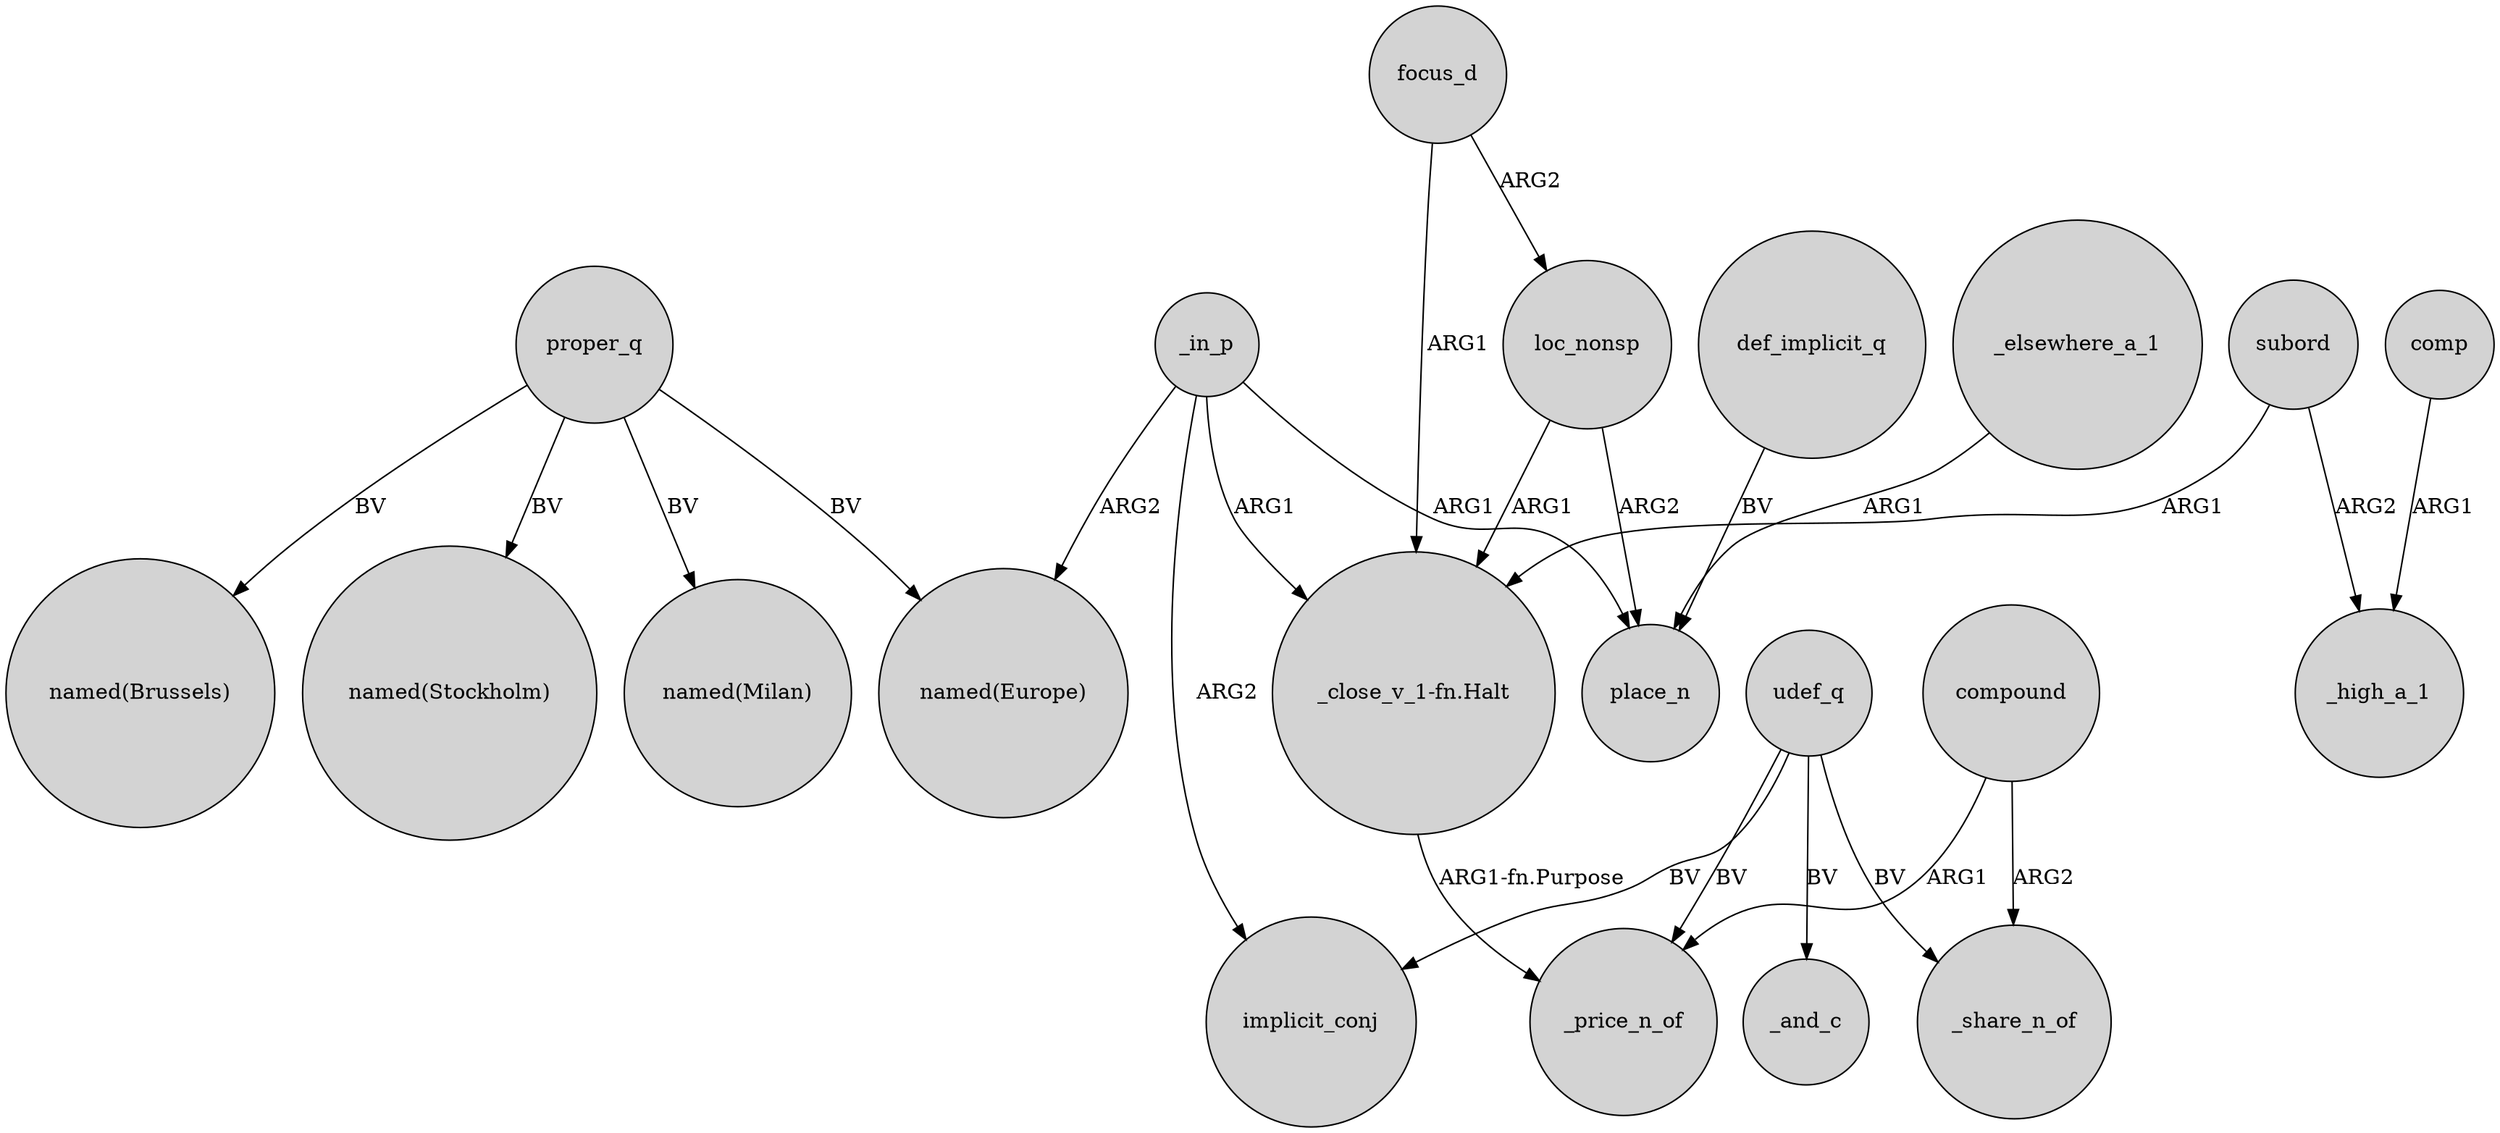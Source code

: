 digraph {
	node [shape=circle style=filled]
	proper_q -> "named(Brussels)" [label=BV]
	proper_q -> "named(Stockholm)" [label=BV]
	focus_d -> "_close_v_1-fn.Halt" [label=ARG1]
	def_implicit_q -> place_n [label=BV]
	_in_p -> "_close_v_1-fn.Halt" [label=ARG1]
	_in_p -> "named(Europe)" [label=ARG2]
	udef_q -> _price_n_of [label=BV]
	proper_q -> "named(Europe)" [label=BV]
	_elsewhere_a_1 -> place_n [label=ARG1]
	_in_p -> implicit_conj [label=ARG2]
	subord -> "_close_v_1-fn.Halt" [label=ARG1]
	_in_p -> place_n [label=ARG1]
	loc_nonsp -> "_close_v_1-fn.Halt" [label=ARG1]
	focus_d -> loc_nonsp [label=ARG2]
	udef_q -> _and_c [label=BV]
	proper_q -> "named(Milan)" [label=BV]
	subord -> _high_a_1 [label=ARG2]
	comp -> _high_a_1 [label=ARG1]
	udef_q -> _share_n_of [label=BV]
	compound -> _share_n_of [label=ARG2]
	loc_nonsp -> place_n [label=ARG2]
	"_close_v_1-fn.Halt" -> _price_n_of [label="ARG1-fn.Purpose"]
	compound -> _price_n_of [label=ARG1]
	udef_q -> implicit_conj [label=BV]
}
